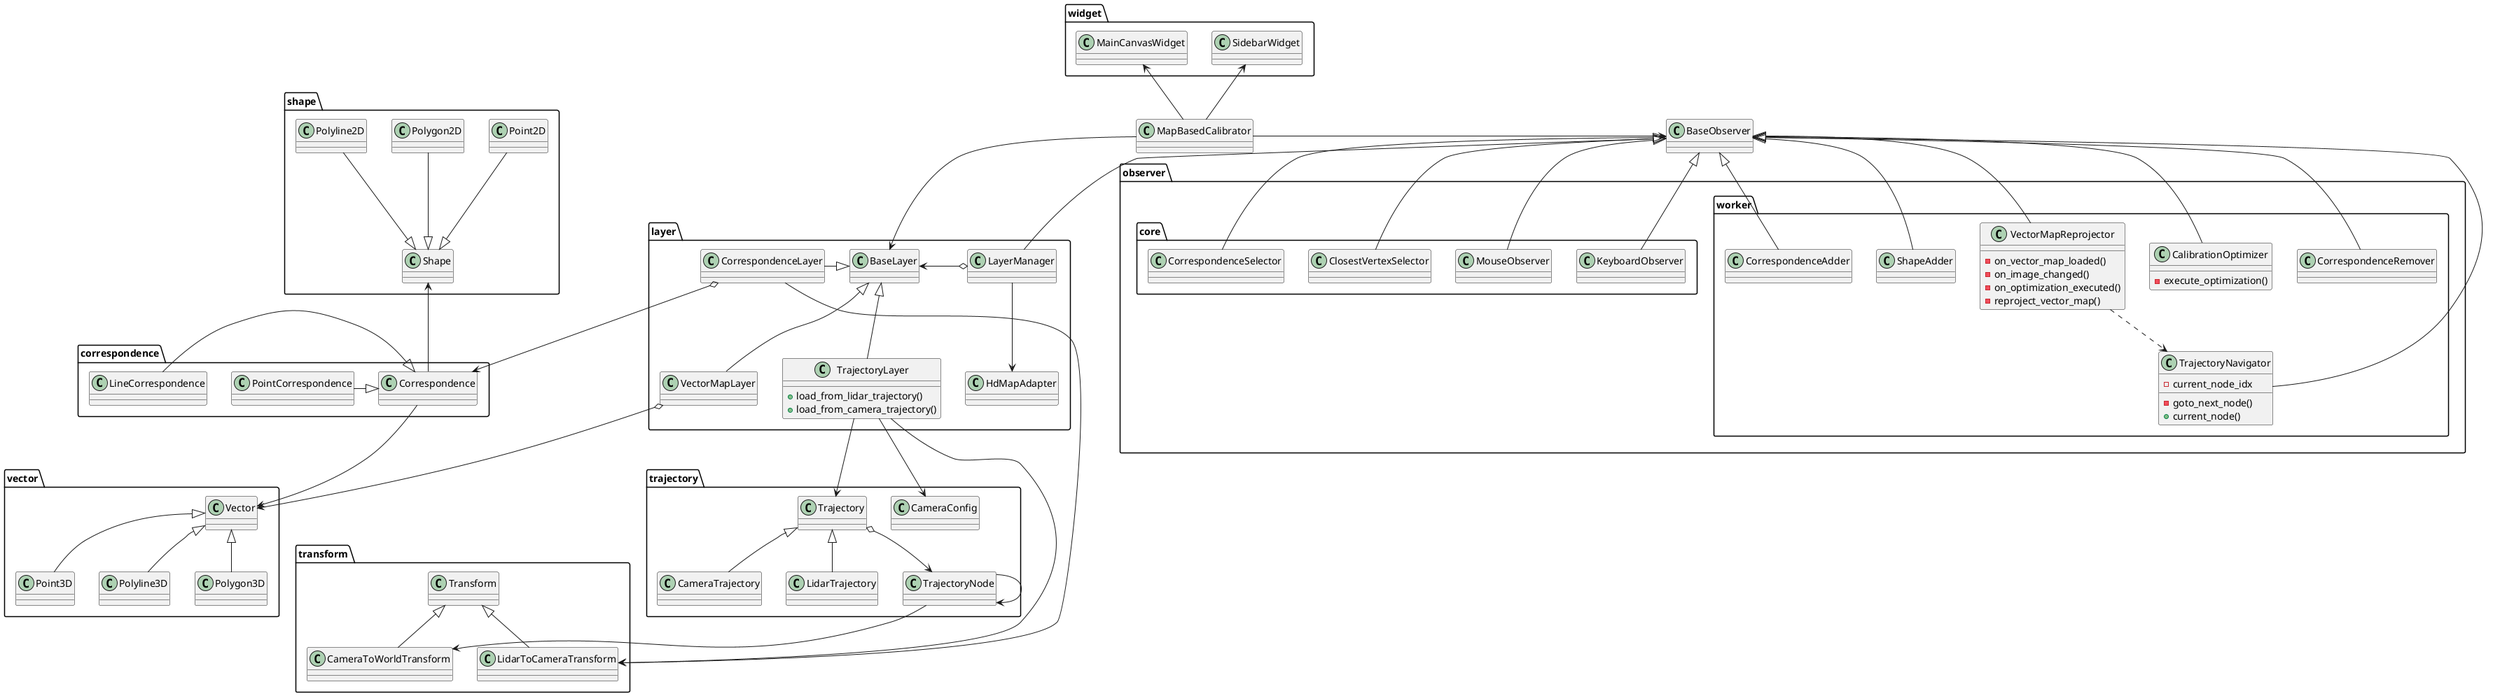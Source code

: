 @startuml

class MapBasedCalibrator

class BaseObserver
MapBasedCalibrator -right-> BaseObserver

package widget {
    MapBasedCalibrator -up-> MainCanvasWidget
    MapBasedCalibrator -up-> SidebarWidget
}

package transform {
Transform <|-- CameraToWorldTransform
Transform <|-- LidarToCameraTransform
}

package layer {
    BaseObserver <|-- LayerManager
    LayerManager o-left-> BaseLayer
    LayerManager -down-> HdMapAdapter
    MapBasedCalibrator -down-> BaseLayer
    BaseLayer <|-down- VectorMapLayer
    BaseLayer <|-left- CorrespondenceLayer
    class TrajectoryLayer {
    + load_from_lidar_trajectory()
    + load_from_camera_trajectory()
    }
    BaseLayer <|-down- TrajectoryLayer
    TrajectoryLayer --> LidarToCameraTransform
}

package trajectory {
    TrajectoryLayer --> CameraConfig
    Trajectory <|-- CameraTrajectory
    Trajectory <|-- LidarTrajectory
    Trajectory o--> TrajectoryNode
    TrajectoryLayer --> Trajectory
    TrajectoryNode --> TrajectoryNode
    TrajectoryNode --> CameraToWorldTransform
}

package vector {
    VectorMapLayer o--> Vector
    Vector <|-- Point3D
    Vector <|-- Polyline3D
    Vector <|-- Polygon3D
}

package shape {
    Shape <|-up- Point2D
    Shape <|-up- Polyline2D
    Shape <|-up- Polygon2D
}

package correspondence {
    CorrespondenceLayer o--> Correspondence
    Correspondence <|-left- PointCorrespondence
    Correspondence <|-left- LineCorrespondence
    Correspondence -down-> Vector
    Correspondence -up-> Shape
    CorrespondenceLayer --> LidarToCameraTransform
}

package observer.worker {
    BaseObserver <|-- ShapeAdder
    BaseObserver <|-- CorrespondenceAdder
    BaseObserver <|-- CorrespondenceRemover
    class CalibrationOptimizer {
    - execute_optimization()
    }
    BaseObserver <|-- CalibrationOptimizer
    class VectorMapReprojector {
    - on_vector_map_loaded()
    - on_image_changed()
    - on_optimization_executed()
    - reproject_vector_map()
    }
    BaseObserver <|-- VectorMapReprojector
    class TrajectoryNavigator {
    - current_node_idx
    - goto_next_node()
    + current_node()
    }
    VectorMapReprojector  ..> TrajectoryNavigator
    BaseObserver <|-- TrajectoryNavigator
}

package observer.core {
    BaseObserver <|-up- CorrespondenceSelector
    BaseObserver <|-up- ClosestVertexSelector
    BaseObserver <|-up- MouseObserver
    BaseObserver <|-up- KeyboardObserver
}

@enduml
